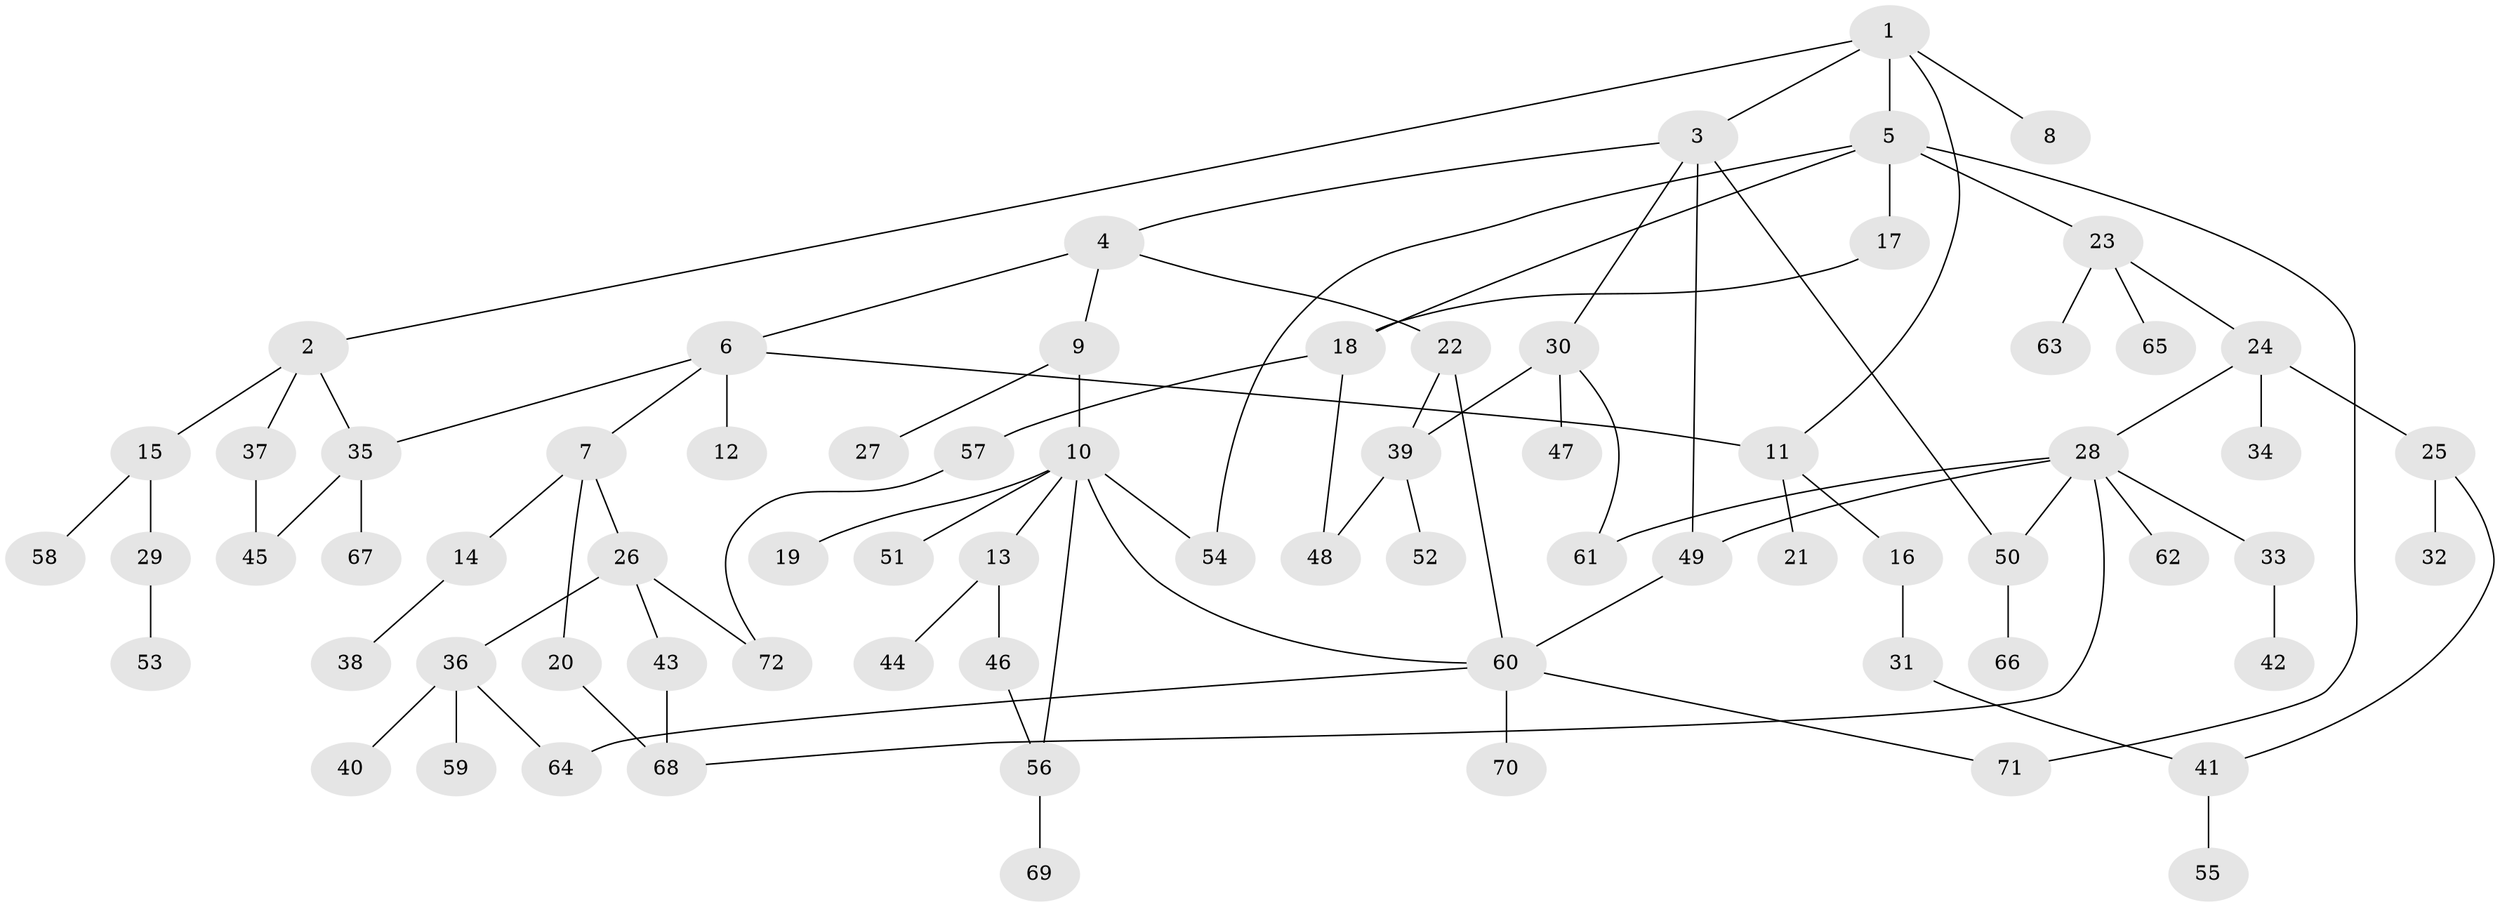 // coarse degree distribution, {3: 0.19444444444444445, 4: 0.1388888888888889, 5: 0.08333333333333333, 2: 0.4166666666666667, 1: 0.1111111111111111, 6: 0.05555555555555555}
// Generated by graph-tools (version 1.1) at 2025/36/03/04/25 23:36:10]
// undirected, 72 vertices, 90 edges
graph export_dot {
  node [color=gray90,style=filled];
  1;
  2;
  3;
  4;
  5;
  6;
  7;
  8;
  9;
  10;
  11;
  12;
  13;
  14;
  15;
  16;
  17;
  18;
  19;
  20;
  21;
  22;
  23;
  24;
  25;
  26;
  27;
  28;
  29;
  30;
  31;
  32;
  33;
  34;
  35;
  36;
  37;
  38;
  39;
  40;
  41;
  42;
  43;
  44;
  45;
  46;
  47;
  48;
  49;
  50;
  51;
  52;
  53;
  54;
  55;
  56;
  57;
  58;
  59;
  60;
  61;
  62;
  63;
  64;
  65;
  66;
  67;
  68;
  69;
  70;
  71;
  72;
  1 -- 2;
  1 -- 3;
  1 -- 5;
  1 -- 8;
  1 -- 11;
  2 -- 15;
  2 -- 37;
  2 -- 35;
  3 -- 4;
  3 -- 30;
  3 -- 49;
  3 -- 50;
  4 -- 6;
  4 -- 9;
  4 -- 22;
  5 -- 17;
  5 -- 23;
  5 -- 71;
  5 -- 18;
  5 -- 54;
  6 -- 7;
  6 -- 12;
  6 -- 35;
  6 -- 11;
  7 -- 14;
  7 -- 20;
  7 -- 26;
  9 -- 10;
  9 -- 27;
  10 -- 13;
  10 -- 19;
  10 -- 51;
  10 -- 54;
  10 -- 56;
  10 -- 60;
  11 -- 16;
  11 -- 21;
  13 -- 44;
  13 -- 46;
  14 -- 38;
  15 -- 29;
  15 -- 58;
  16 -- 31;
  17 -- 18;
  18 -- 57;
  18 -- 48;
  20 -- 68;
  22 -- 39;
  22 -- 60;
  23 -- 24;
  23 -- 63;
  23 -- 65;
  24 -- 25;
  24 -- 28;
  24 -- 34;
  25 -- 32;
  25 -- 41;
  26 -- 36;
  26 -- 43;
  26 -- 72;
  28 -- 33;
  28 -- 62;
  28 -- 49;
  28 -- 68;
  28 -- 50;
  28 -- 61;
  29 -- 53;
  30 -- 39;
  30 -- 47;
  30 -- 61;
  31 -- 41;
  33 -- 42;
  35 -- 67;
  35 -- 45;
  36 -- 40;
  36 -- 59;
  36 -- 64;
  37 -- 45;
  39 -- 48;
  39 -- 52;
  41 -- 55;
  43 -- 68;
  46 -- 56;
  49 -- 60;
  50 -- 66;
  56 -- 69;
  57 -- 72;
  60 -- 64;
  60 -- 70;
  60 -- 71;
}
